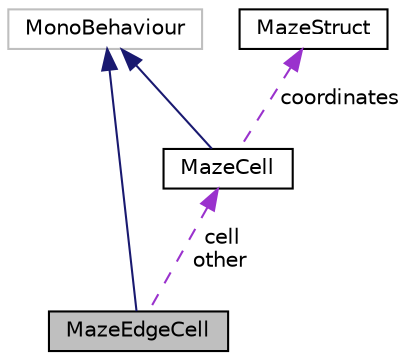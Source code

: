 digraph "MazeEdgeCell"
{
  edge [fontname="Helvetica",fontsize="10",labelfontname="Helvetica",labelfontsize="10"];
  node [fontname="Helvetica",fontsize="10",shape=record];
  Node4 [label="MazeEdgeCell",height=0.2,width=0.4,color="black", fillcolor="grey75", style="filled", fontcolor="black"];
  Node5 -> Node4 [dir="back",color="midnightblue",fontsize="10",style="solid",fontname="Helvetica"];
  Node5 [label="MonoBehaviour",height=0.2,width=0.4,color="grey75", fillcolor="white", style="filled"];
  Node6 -> Node4 [dir="back",color="darkorchid3",fontsize="10",style="dashed",label=" cell\nother" ,fontname="Helvetica"];
  Node6 [label="MazeCell",height=0.2,width=0.4,color="black", fillcolor="white", style="filled",URL="$class_maze_cell.html",tooltip="Scriptable object used to represent each single cell of the maze. "];
  Node5 -> Node6 [dir="back",color="midnightblue",fontsize="10",style="solid",fontname="Helvetica"];
  Node7 -> Node6 [dir="back",color="darkorchid3",fontsize="10",style="dashed",label=" coordinates" ,fontname="Helvetica"];
  Node7 [label="MazeStruct",height=0.2,width=0.4,color="black", fillcolor="white", style="filled",URL="$struct_maze_struct.html",tooltip="A data structure defined to hold and modify information regarding coordinates within the Maze..."];
}
